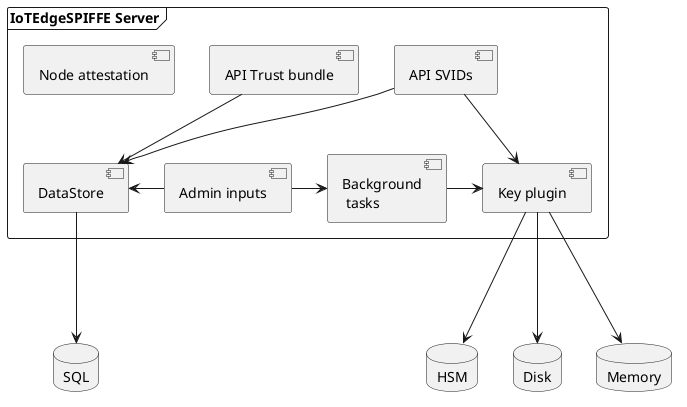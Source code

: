 @startuml IoTEdge SPIFFE Server
database "HSM"
database "Disk"
database "SQL"
database "Memory"

frame "IoTEdgeSPIFFE Server" {

[API SVIDs]-[hidden]left->[API Trust bundle]
[API Trust bundle]-[hidden]left->[Node attestation]
[Admin inputs]-left->[DataStore]
[Admin inputs]-right->[Background\n tasks]
[API Trust bundle] -down->[DataStore]
[API SVIDs]-down->[Key plugin] 
[API SVIDs]-down->[DataStore] 
[Background\n tasks]-right->[Key plugin]
[DataStore] --down->[SQL]
[Key plugin] --down->[Disk]
[Key plugin] --down->[HSM]
[Key plugin] --down->[Memory]
}




@enduml